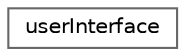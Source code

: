 digraph "Graphical Class Hierarchy"
{
 // LATEX_PDF_SIZE
  bgcolor="transparent";
  edge [fontname=Helvetica,fontsize=10,labelfontname=Helvetica,labelfontsize=10];
  node [fontname=Helvetica,fontsize=10,shape=box,height=0.2,width=0.4];
  rankdir="LR";
  Node0 [label="userInterface",height=0.2,width=0.4,color="grey40", fillcolor="white", style="filled",URL="$classuser_interface.html",tooltip="A class that contains methods that construct the user interface of the game."];
}

